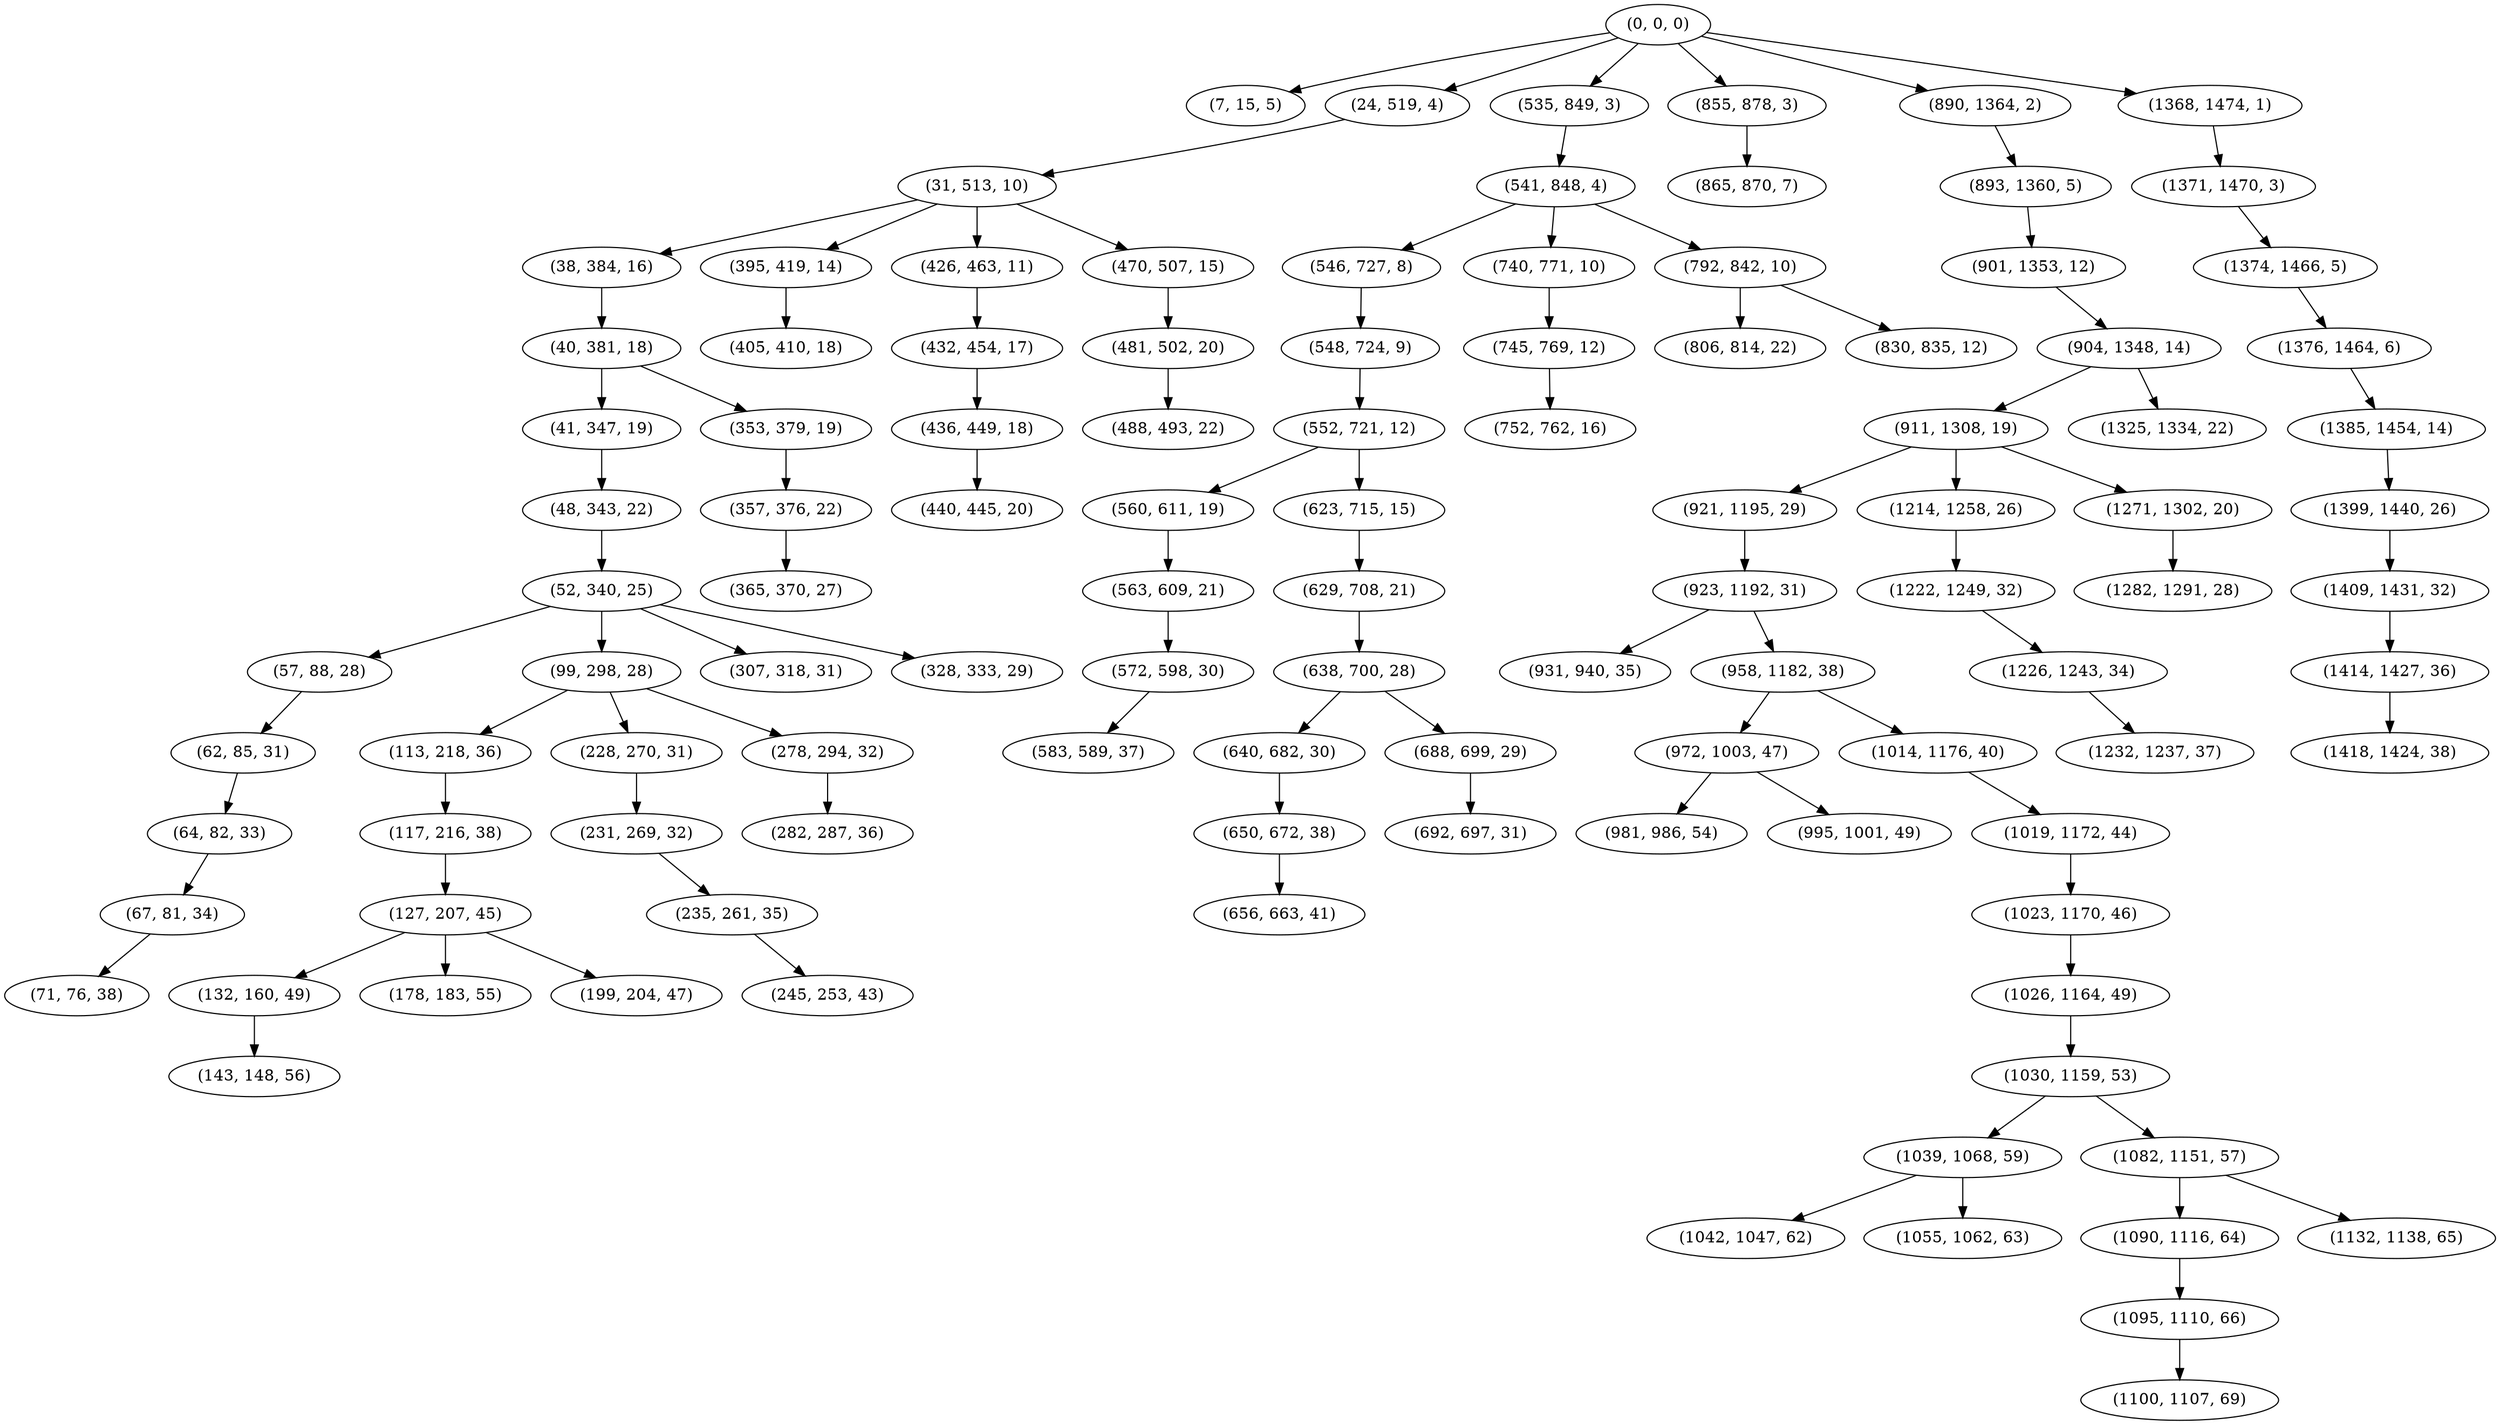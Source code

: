 digraph tree {
    "(0, 0, 0)";
    "(7, 15, 5)";
    "(24, 519, 4)";
    "(31, 513, 10)";
    "(38, 384, 16)";
    "(40, 381, 18)";
    "(41, 347, 19)";
    "(48, 343, 22)";
    "(52, 340, 25)";
    "(57, 88, 28)";
    "(62, 85, 31)";
    "(64, 82, 33)";
    "(67, 81, 34)";
    "(71, 76, 38)";
    "(99, 298, 28)";
    "(113, 218, 36)";
    "(117, 216, 38)";
    "(127, 207, 45)";
    "(132, 160, 49)";
    "(143, 148, 56)";
    "(178, 183, 55)";
    "(199, 204, 47)";
    "(228, 270, 31)";
    "(231, 269, 32)";
    "(235, 261, 35)";
    "(245, 253, 43)";
    "(278, 294, 32)";
    "(282, 287, 36)";
    "(307, 318, 31)";
    "(328, 333, 29)";
    "(353, 379, 19)";
    "(357, 376, 22)";
    "(365, 370, 27)";
    "(395, 419, 14)";
    "(405, 410, 18)";
    "(426, 463, 11)";
    "(432, 454, 17)";
    "(436, 449, 18)";
    "(440, 445, 20)";
    "(470, 507, 15)";
    "(481, 502, 20)";
    "(488, 493, 22)";
    "(535, 849, 3)";
    "(541, 848, 4)";
    "(546, 727, 8)";
    "(548, 724, 9)";
    "(552, 721, 12)";
    "(560, 611, 19)";
    "(563, 609, 21)";
    "(572, 598, 30)";
    "(583, 589, 37)";
    "(623, 715, 15)";
    "(629, 708, 21)";
    "(638, 700, 28)";
    "(640, 682, 30)";
    "(650, 672, 38)";
    "(656, 663, 41)";
    "(688, 699, 29)";
    "(692, 697, 31)";
    "(740, 771, 10)";
    "(745, 769, 12)";
    "(752, 762, 16)";
    "(792, 842, 10)";
    "(806, 814, 22)";
    "(830, 835, 12)";
    "(855, 878, 3)";
    "(865, 870, 7)";
    "(890, 1364, 2)";
    "(893, 1360, 5)";
    "(901, 1353, 12)";
    "(904, 1348, 14)";
    "(911, 1308, 19)";
    "(921, 1195, 29)";
    "(923, 1192, 31)";
    "(931, 940, 35)";
    "(958, 1182, 38)";
    "(972, 1003, 47)";
    "(981, 986, 54)";
    "(995, 1001, 49)";
    "(1014, 1176, 40)";
    "(1019, 1172, 44)";
    "(1023, 1170, 46)";
    "(1026, 1164, 49)";
    "(1030, 1159, 53)";
    "(1039, 1068, 59)";
    "(1042, 1047, 62)";
    "(1055, 1062, 63)";
    "(1082, 1151, 57)";
    "(1090, 1116, 64)";
    "(1095, 1110, 66)";
    "(1100, 1107, 69)";
    "(1132, 1138, 65)";
    "(1214, 1258, 26)";
    "(1222, 1249, 32)";
    "(1226, 1243, 34)";
    "(1232, 1237, 37)";
    "(1271, 1302, 20)";
    "(1282, 1291, 28)";
    "(1325, 1334, 22)";
    "(1368, 1474, 1)";
    "(1371, 1470, 3)";
    "(1374, 1466, 5)";
    "(1376, 1464, 6)";
    "(1385, 1454, 14)";
    "(1399, 1440, 26)";
    "(1409, 1431, 32)";
    "(1414, 1427, 36)";
    "(1418, 1424, 38)";
    "(0, 0, 0)" -> "(7, 15, 5)";
    "(0, 0, 0)" -> "(24, 519, 4)";
    "(0, 0, 0)" -> "(535, 849, 3)";
    "(0, 0, 0)" -> "(855, 878, 3)";
    "(0, 0, 0)" -> "(890, 1364, 2)";
    "(0, 0, 0)" -> "(1368, 1474, 1)";
    "(24, 519, 4)" -> "(31, 513, 10)";
    "(31, 513, 10)" -> "(38, 384, 16)";
    "(31, 513, 10)" -> "(395, 419, 14)";
    "(31, 513, 10)" -> "(426, 463, 11)";
    "(31, 513, 10)" -> "(470, 507, 15)";
    "(38, 384, 16)" -> "(40, 381, 18)";
    "(40, 381, 18)" -> "(41, 347, 19)";
    "(40, 381, 18)" -> "(353, 379, 19)";
    "(41, 347, 19)" -> "(48, 343, 22)";
    "(48, 343, 22)" -> "(52, 340, 25)";
    "(52, 340, 25)" -> "(57, 88, 28)";
    "(52, 340, 25)" -> "(99, 298, 28)";
    "(52, 340, 25)" -> "(307, 318, 31)";
    "(52, 340, 25)" -> "(328, 333, 29)";
    "(57, 88, 28)" -> "(62, 85, 31)";
    "(62, 85, 31)" -> "(64, 82, 33)";
    "(64, 82, 33)" -> "(67, 81, 34)";
    "(67, 81, 34)" -> "(71, 76, 38)";
    "(99, 298, 28)" -> "(113, 218, 36)";
    "(99, 298, 28)" -> "(228, 270, 31)";
    "(99, 298, 28)" -> "(278, 294, 32)";
    "(113, 218, 36)" -> "(117, 216, 38)";
    "(117, 216, 38)" -> "(127, 207, 45)";
    "(127, 207, 45)" -> "(132, 160, 49)";
    "(127, 207, 45)" -> "(178, 183, 55)";
    "(127, 207, 45)" -> "(199, 204, 47)";
    "(132, 160, 49)" -> "(143, 148, 56)";
    "(228, 270, 31)" -> "(231, 269, 32)";
    "(231, 269, 32)" -> "(235, 261, 35)";
    "(235, 261, 35)" -> "(245, 253, 43)";
    "(278, 294, 32)" -> "(282, 287, 36)";
    "(353, 379, 19)" -> "(357, 376, 22)";
    "(357, 376, 22)" -> "(365, 370, 27)";
    "(395, 419, 14)" -> "(405, 410, 18)";
    "(426, 463, 11)" -> "(432, 454, 17)";
    "(432, 454, 17)" -> "(436, 449, 18)";
    "(436, 449, 18)" -> "(440, 445, 20)";
    "(470, 507, 15)" -> "(481, 502, 20)";
    "(481, 502, 20)" -> "(488, 493, 22)";
    "(535, 849, 3)" -> "(541, 848, 4)";
    "(541, 848, 4)" -> "(546, 727, 8)";
    "(541, 848, 4)" -> "(740, 771, 10)";
    "(541, 848, 4)" -> "(792, 842, 10)";
    "(546, 727, 8)" -> "(548, 724, 9)";
    "(548, 724, 9)" -> "(552, 721, 12)";
    "(552, 721, 12)" -> "(560, 611, 19)";
    "(552, 721, 12)" -> "(623, 715, 15)";
    "(560, 611, 19)" -> "(563, 609, 21)";
    "(563, 609, 21)" -> "(572, 598, 30)";
    "(572, 598, 30)" -> "(583, 589, 37)";
    "(623, 715, 15)" -> "(629, 708, 21)";
    "(629, 708, 21)" -> "(638, 700, 28)";
    "(638, 700, 28)" -> "(640, 682, 30)";
    "(638, 700, 28)" -> "(688, 699, 29)";
    "(640, 682, 30)" -> "(650, 672, 38)";
    "(650, 672, 38)" -> "(656, 663, 41)";
    "(688, 699, 29)" -> "(692, 697, 31)";
    "(740, 771, 10)" -> "(745, 769, 12)";
    "(745, 769, 12)" -> "(752, 762, 16)";
    "(792, 842, 10)" -> "(806, 814, 22)";
    "(792, 842, 10)" -> "(830, 835, 12)";
    "(855, 878, 3)" -> "(865, 870, 7)";
    "(890, 1364, 2)" -> "(893, 1360, 5)";
    "(893, 1360, 5)" -> "(901, 1353, 12)";
    "(901, 1353, 12)" -> "(904, 1348, 14)";
    "(904, 1348, 14)" -> "(911, 1308, 19)";
    "(904, 1348, 14)" -> "(1325, 1334, 22)";
    "(911, 1308, 19)" -> "(921, 1195, 29)";
    "(911, 1308, 19)" -> "(1214, 1258, 26)";
    "(911, 1308, 19)" -> "(1271, 1302, 20)";
    "(921, 1195, 29)" -> "(923, 1192, 31)";
    "(923, 1192, 31)" -> "(931, 940, 35)";
    "(923, 1192, 31)" -> "(958, 1182, 38)";
    "(958, 1182, 38)" -> "(972, 1003, 47)";
    "(958, 1182, 38)" -> "(1014, 1176, 40)";
    "(972, 1003, 47)" -> "(981, 986, 54)";
    "(972, 1003, 47)" -> "(995, 1001, 49)";
    "(1014, 1176, 40)" -> "(1019, 1172, 44)";
    "(1019, 1172, 44)" -> "(1023, 1170, 46)";
    "(1023, 1170, 46)" -> "(1026, 1164, 49)";
    "(1026, 1164, 49)" -> "(1030, 1159, 53)";
    "(1030, 1159, 53)" -> "(1039, 1068, 59)";
    "(1030, 1159, 53)" -> "(1082, 1151, 57)";
    "(1039, 1068, 59)" -> "(1042, 1047, 62)";
    "(1039, 1068, 59)" -> "(1055, 1062, 63)";
    "(1082, 1151, 57)" -> "(1090, 1116, 64)";
    "(1082, 1151, 57)" -> "(1132, 1138, 65)";
    "(1090, 1116, 64)" -> "(1095, 1110, 66)";
    "(1095, 1110, 66)" -> "(1100, 1107, 69)";
    "(1214, 1258, 26)" -> "(1222, 1249, 32)";
    "(1222, 1249, 32)" -> "(1226, 1243, 34)";
    "(1226, 1243, 34)" -> "(1232, 1237, 37)";
    "(1271, 1302, 20)" -> "(1282, 1291, 28)";
    "(1368, 1474, 1)" -> "(1371, 1470, 3)";
    "(1371, 1470, 3)" -> "(1374, 1466, 5)";
    "(1374, 1466, 5)" -> "(1376, 1464, 6)";
    "(1376, 1464, 6)" -> "(1385, 1454, 14)";
    "(1385, 1454, 14)" -> "(1399, 1440, 26)";
    "(1399, 1440, 26)" -> "(1409, 1431, 32)";
    "(1409, 1431, 32)" -> "(1414, 1427, 36)";
    "(1414, 1427, 36)" -> "(1418, 1424, 38)";
}
